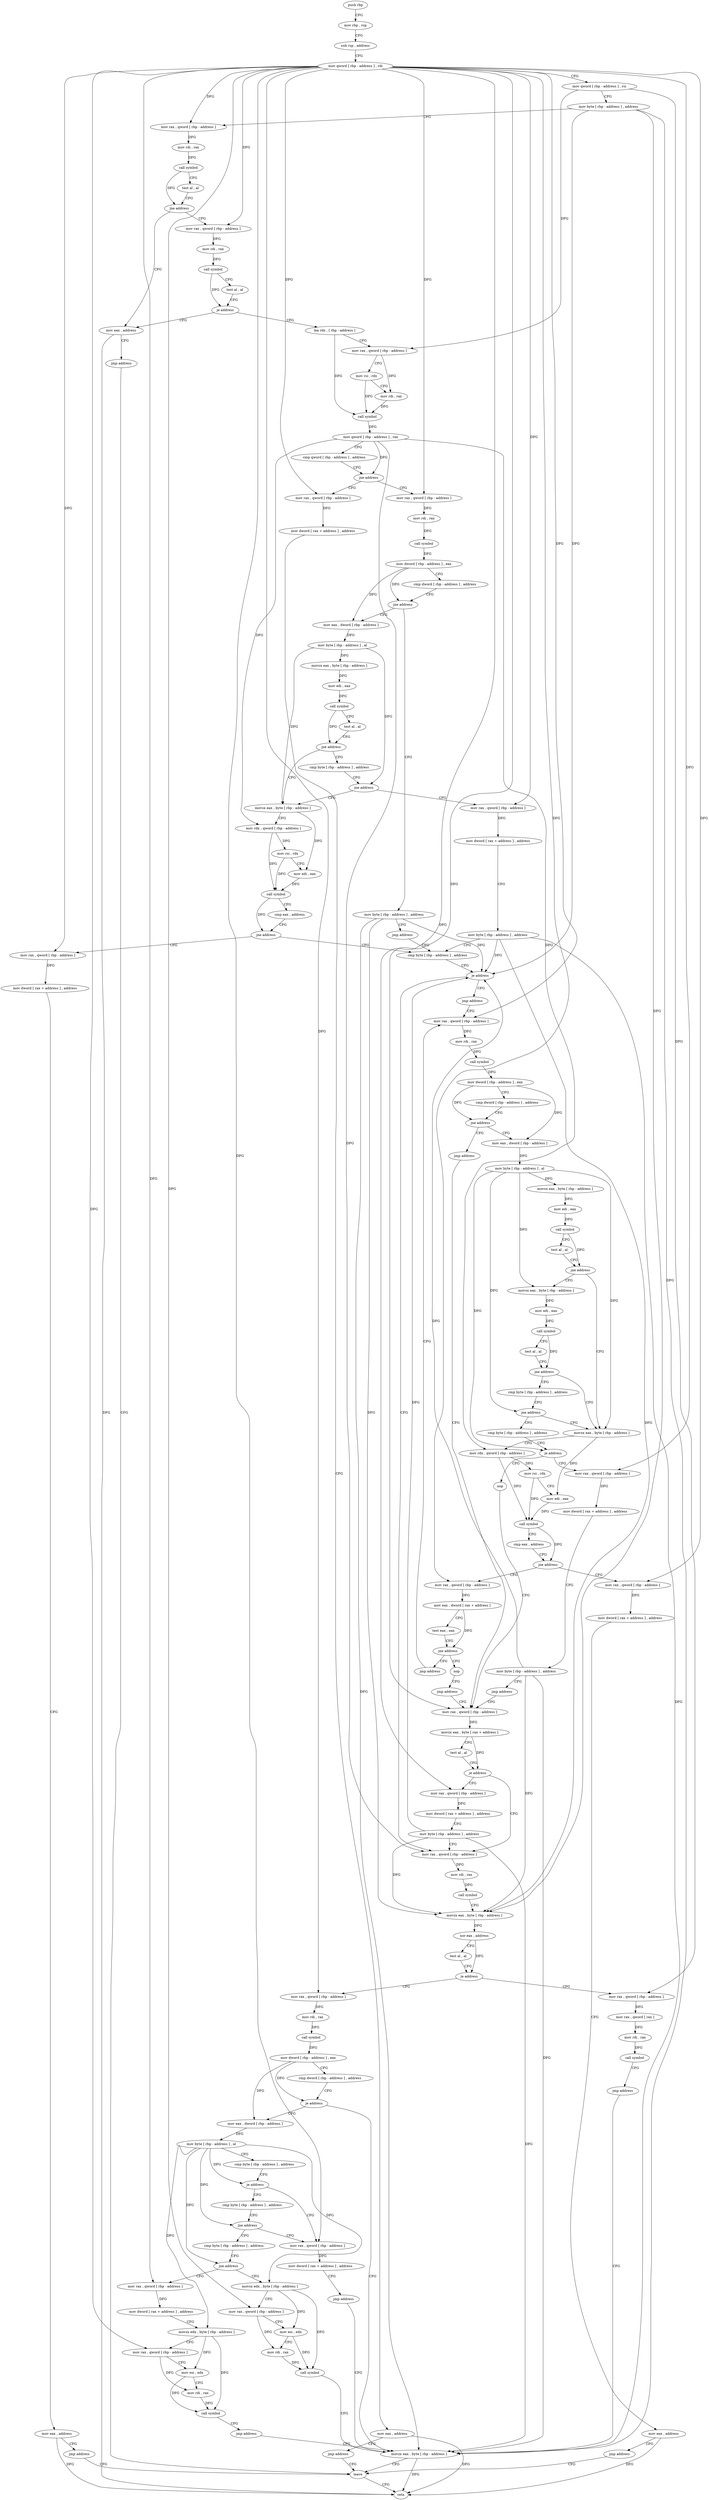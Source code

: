 digraph "func" {
"117695" [label = "push rbp" ]
"117696" [label = "mov rbp , rsp" ]
"117699" [label = "sub rsp , address" ]
"117703" [label = "mov qword [ rbp - address ] , rdi" ]
"117707" [label = "mov qword [ rbp - address ] , rsi" ]
"117711" [label = "mov byte [ rbp - address ] , address" ]
"117715" [label = "mov rax , qword [ rbp - address ]" ]
"117719" [label = "mov rdi , rax" ]
"117722" [label = "call symbol" ]
"117727" [label = "test al , al" ]
"117729" [label = "jne address" ]
"117747" [label = "mov eax , address" ]
"117731" [label = "mov rax , qword [ rbp - address ]" ]
"117752" [label = "jmp address" ]
"118264" [label = "leave" ]
"117735" [label = "mov rdi , rax" ]
"117738" [label = "call symbol" ]
"117743" [label = "test al , al" ]
"117745" [label = "je address" ]
"117757" [label = "lea rdx , [ rbp - address ]" ]
"118265" [label = "retn" ]
"117761" [label = "mov rax , qword [ rbp - address ]" ]
"117765" [label = "mov rsi , rdx" ]
"117768" [label = "mov rdi , rax" ]
"117771" [label = "call symbol" ]
"117776" [label = "mov qword [ rbp - address ] , rax" ]
"117780" [label = "cmp qword [ rbp - address ] , address" ]
"117785" [label = "jne address" ]
"117808" [label = "mov rax , qword [ rbp - address ]" ]
"117787" [label = "mov rax , qword [ rbp - address ]" ]
"117812" [label = "mov rdi , rax" ]
"117815" [label = "call symbol" ]
"117820" [label = "mov dword [ rbp - address ] , eax" ]
"117823" [label = "cmp dword [ rbp - address ] , address" ]
"117827" [label = "jne address" ]
"117835" [label = "mov eax , dword [ rbp - address ]" ]
"117829" [label = "mov byte [ rbp - address ] , address" ]
"117791" [label = "mov dword [ rax + address ] , address" ]
"117798" [label = "mov eax , address" ]
"117803" [label = "jmp address" ]
"117838" [label = "mov byte [ rbp - address ] , al" ]
"117841" [label = "movsx eax , byte [ rbp - address ]" ]
"117845" [label = "mov edi , eax" ]
"117847" [label = "call symbol" ]
"117852" [label = "test al , al" ]
"117854" [label = "jne address" ]
"117862" [label = "movsx eax , byte [ rbp - address ]" ]
"117856" [label = "cmp byte [ rbp - address ] , address" ]
"117833" [label = "jmp address" ]
"117921" [label = "cmp byte [ rbp - address ] , address" ]
"117866" [label = "mov rdx , qword [ rbp - address ]" ]
"117870" [label = "mov rsi , rdx" ]
"117873" [label = "mov edi , eax" ]
"117875" [label = "call symbol" ]
"117880" [label = "cmp eax , address" ]
"117883" [label = "jne address" ]
"117885" [label = "mov rax , qword [ rbp - address ]" ]
"117860" [label = "jne address" ]
"117906" [label = "mov rax , qword [ rbp - address ]" ]
"117925" [label = "je address" ]
"118113" [label = "mov rax , qword [ rbp - address ]" ]
"117931" [label = "jmp address" ]
"117889" [label = "mov dword [ rax + address ] , address" ]
"117896" [label = "mov eax , address" ]
"117901" [label = "jmp address" ]
"117910" [label = "mov dword [ rax + address ] , address" ]
"117917" [label = "mov byte [ rbp - address ] , address" ]
"118117" [label = "mov rdi , rax" ]
"118120" [label = "call symbol" ]
"118125" [label = "movzx eax , byte [ rbp - address ]" ]
"118129" [label = "xor eax , address" ]
"118132" [label = "test al , al" ]
"118134" [label = "je address" ]
"118153" [label = "mov rax , qword [ rbp - address ]" ]
"118136" [label = "mov rax , qword [ rbp - address ]" ]
"118055" [label = "mov rax , qword [ rbp - address ]" ]
"118157" [label = "mov rdi , rax" ]
"118160" [label = "call symbol" ]
"118165" [label = "mov dword [ rbp - address ] , eax" ]
"118168" [label = "cmp dword [ rbp - address ] , address" ]
"118172" [label = "je address" ]
"118260" [label = "movzx eax , byte [ rbp - address ]" ]
"118174" [label = "mov eax , dword [ rbp - address ]" ]
"118140" [label = "mov rax , qword [ rax ]" ]
"118143" [label = "mov rdi , rax" ]
"118146" [label = "call symbol" ]
"118151" [label = "jmp address" ]
"118059" [label = "mov rdi , rax" ]
"118062" [label = "call symbol" ]
"118067" [label = "mov dword [ rbp - address ] , eax" ]
"118070" [label = "cmp dword [ rbp - address ] , address" ]
"118074" [label = "jne address" ]
"117933" [label = "mov eax , dword [ rbp - address ]" ]
"118080" [label = "jmp address" ]
"118177" [label = "mov byte [ rbp - address ] , al" ]
"118180" [label = "cmp byte [ rbp - address ] , address" ]
"118184" [label = "je address" ]
"118192" [label = "mov rax , qword [ rbp - address ]" ]
"118186" [label = "cmp byte [ rbp - address ] , address" ]
"117936" [label = "mov byte [ rbp - address ] , al" ]
"117939" [label = "movsx eax , byte [ rbp - address ]" ]
"117943" [label = "mov edi , eax" ]
"117945" [label = "call symbol" ]
"117950" [label = "test al , al" ]
"117952" [label = "jne address" ]
"117975" [label = "movsx eax , byte [ rbp - address ]" ]
"117954" [label = "movsx eax , byte [ rbp - address ]" ]
"118086" [label = "mov rax , qword [ rbp - address ]" ]
"118196" [label = "mov dword [ rax + address ] , address" ]
"118203" [label = "jmp address" ]
"118190" [label = "jne address" ]
"118205" [label = "cmp byte [ rbp - address ] , address" ]
"117979" [label = "mov rdx , qword [ rbp - address ]" ]
"117983" [label = "mov rsi , rdx" ]
"117986" [label = "mov edi , eax" ]
"117988" [label = "call symbol" ]
"117993" [label = "cmp eax , address" ]
"117996" [label = "jne address" ]
"118019" [label = "mov rax , qword [ rbp - address ]" ]
"117998" [label = "mov rax , qword [ rbp - address ]" ]
"117958" [label = "mov edi , eax" ]
"117960" [label = "call symbol" ]
"117965" [label = "test al , al" ]
"117967" [label = "jne address" ]
"117969" [label = "cmp byte [ rbp - address ] , address" ]
"118090" [label = "movzx eax , byte [ rax + address ]" ]
"118094" [label = "test al , al" ]
"118096" [label = "je address" ]
"118098" [label = "mov rax , qword [ rbp - address ]" ]
"118209" [label = "jne address" ]
"118242" [label = "movsx edx , byte [ rbp - address ]" ]
"118211" [label = "mov rax , qword [ rbp - address ]" ]
"118023" [label = "mov eax , dword [ rax + address ]" ]
"118026" [label = "test eax , eax" ]
"118028" [label = "jne address" ]
"118082" [label = "nop" ]
"118030" [label = "jmp address" ]
"118002" [label = "mov dword [ rax + address ] , address" ]
"118009" [label = "mov eax , address" ]
"118014" [label = "jmp address" ]
"117973" [label = "jne address" ]
"118032" [label = "cmp byte [ rbp - address ] , address" ]
"118102" [label = "mov dword [ rax + address ] , address" ]
"118109" [label = "mov byte [ rbp - address ] , address" ]
"118246" [label = "mov rax , qword [ rbp - address ]" ]
"118250" [label = "mov esi , edx" ]
"118252" [label = "mov rdi , rax" ]
"118255" [label = "call symbol" ]
"118215" [label = "mov dword [ rax + address ] , address" ]
"118222" [label = "movsx edx , byte [ rbp - address ]" ]
"118226" [label = "mov rax , qword [ rbp - address ]" ]
"118230" [label = "mov esi , edx" ]
"118232" [label = "mov rdi , rax" ]
"118235" [label = "call symbol" ]
"118240" [label = "jmp address" ]
"118083" [label = "jmp address" ]
"118036" [label = "je address" ]
"118085" [label = "nop" ]
"118038" [label = "mov rax , qword [ rbp - address ]" ]
"118042" [label = "mov dword [ rax + address ] , address" ]
"118049" [label = "mov byte [ rbp - address ] , address" ]
"118053" [label = "jmp address" ]
"117695" -> "117696" [ label = "CFG" ]
"117696" -> "117699" [ label = "CFG" ]
"117699" -> "117703" [ label = "CFG" ]
"117703" -> "117707" [ label = "CFG" ]
"117703" -> "117715" [ label = "DFG" ]
"117703" -> "117731" [ label = "DFG" ]
"117703" -> "117808" [ label = "DFG" ]
"117703" -> "117787" [ label = "DFG" ]
"117703" -> "117885" [ label = "DFG" ]
"117703" -> "117906" [ label = "DFG" ]
"117703" -> "118153" [ label = "DFG" ]
"117703" -> "118055" [ label = "DFG" ]
"117703" -> "118192" [ label = "DFG" ]
"117703" -> "118086" [ label = "DFG" ]
"117703" -> "118019" [ label = "DFG" ]
"117703" -> "117998" [ label = "DFG" ]
"117703" -> "118098" [ label = "DFG" ]
"117703" -> "118246" [ label = "DFG" ]
"117703" -> "118211" [ label = "DFG" ]
"117703" -> "118226" [ label = "DFG" ]
"117703" -> "118038" [ label = "DFG" ]
"117707" -> "117711" [ label = "CFG" ]
"117707" -> "117761" [ label = "DFG" ]
"117707" -> "118136" [ label = "DFG" ]
"117711" -> "117715" [ label = "CFG" ]
"117711" -> "117925" [ label = "DFG" ]
"117711" -> "118125" [ label = "DFG" ]
"117711" -> "118260" [ label = "DFG" ]
"117715" -> "117719" [ label = "DFG" ]
"117719" -> "117722" [ label = "DFG" ]
"117722" -> "117727" [ label = "CFG" ]
"117722" -> "117729" [ label = "DFG" ]
"117727" -> "117729" [ label = "CFG" ]
"117729" -> "117747" [ label = "CFG" ]
"117729" -> "117731" [ label = "CFG" ]
"117747" -> "117752" [ label = "CFG" ]
"117747" -> "118265" [ label = "DFG" ]
"117731" -> "117735" [ label = "DFG" ]
"117752" -> "118264" [ label = "CFG" ]
"118264" -> "118265" [ label = "CFG" ]
"117735" -> "117738" [ label = "DFG" ]
"117738" -> "117743" [ label = "CFG" ]
"117738" -> "117745" [ label = "DFG" ]
"117743" -> "117745" [ label = "CFG" ]
"117745" -> "117757" [ label = "CFG" ]
"117745" -> "117747" [ label = "CFG" ]
"117757" -> "117761" [ label = "CFG" ]
"117757" -> "117771" [ label = "DFG" ]
"117761" -> "117765" [ label = "CFG" ]
"117761" -> "117768" [ label = "DFG" ]
"117765" -> "117768" [ label = "CFG" ]
"117765" -> "117771" [ label = "DFG" ]
"117768" -> "117771" [ label = "DFG" ]
"117771" -> "117776" [ label = "DFG" ]
"117776" -> "117780" [ label = "CFG" ]
"117776" -> "117785" [ label = "DFG" ]
"117776" -> "117866" [ label = "DFG" ]
"117776" -> "118113" [ label = "DFG" ]
"117776" -> "117979" [ label = "DFG" ]
"117780" -> "117785" [ label = "CFG" ]
"117785" -> "117808" [ label = "CFG" ]
"117785" -> "117787" [ label = "CFG" ]
"117808" -> "117812" [ label = "DFG" ]
"117787" -> "117791" [ label = "DFG" ]
"117812" -> "117815" [ label = "DFG" ]
"117815" -> "117820" [ label = "DFG" ]
"117820" -> "117823" [ label = "CFG" ]
"117820" -> "117827" [ label = "DFG" ]
"117820" -> "117835" [ label = "DFG" ]
"117823" -> "117827" [ label = "CFG" ]
"117827" -> "117835" [ label = "CFG" ]
"117827" -> "117829" [ label = "CFG" ]
"117835" -> "117838" [ label = "DFG" ]
"117829" -> "117833" [ label = "CFG" ]
"117829" -> "117925" [ label = "DFG" ]
"117829" -> "118125" [ label = "DFG" ]
"117829" -> "118260" [ label = "DFG" ]
"117791" -> "117798" [ label = "CFG" ]
"117798" -> "117803" [ label = "CFG" ]
"117798" -> "118265" [ label = "DFG" ]
"117803" -> "118264" [ label = "CFG" ]
"117838" -> "117841" [ label = "DFG" ]
"117838" -> "117862" [ label = "DFG" ]
"117838" -> "117860" [ label = "DFG" ]
"117841" -> "117845" [ label = "DFG" ]
"117845" -> "117847" [ label = "DFG" ]
"117847" -> "117852" [ label = "CFG" ]
"117847" -> "117854" [ label = "DFG" ]
"117852" -> "117854" [ label = "CFG" ]
"117854" -> "117862" [ label = "CFG" ]
"117854" -> "117856" [ label = "CFG" ]
"117862" -> "117866" [ label = "CFG" ]
"117862" -> "117873" [ label = "DFG" ]
"117856" -> "117860" [ label = "CFG" ]
"117833" -> "117921" [ label = "CFG" ]
"117921" -> "117925" [ label = "CFG" ]
"117866" -> "117870" [ label = "DFG" ]
"117866" -> "117875" [ label = "DFG" ]
"117870" -> "117873" [ label = "CFG" ]
"117870" -> "117875" [ label = "DFG" ]
"117873" -> "117875" [ label = "DFG" ]
"117875" -> "117880" [ label = "CFG" ]
"117875" -> "117883" [ label = "DFG" ]
"117880" -> "117883" [ label = "CFG" ]
"117883" -> "117921" [ label = "CFG" ]
"117883" -> "117885" [ label = "CFG" ]
"117885" -> "117889" [ label = "DFG" ]
"117860" -> "117906" [ label = "CFG" ]
"117860" -> "117862" [ label = "CFG" ]
"117906" -> "117910" [ label = "DFG" ]
"117925" -> "118113" [ label = "CFG" ]
"117925" -> "117931" [ label = "CFG" ]
"118113" -> "118117" [ label = "DFG" ]
"117931" -> "118055" [ label = "CFG" ]
"117889" -> "117896" [ label = "CFG" ]
"117896" -> "117901" [ label = "CFG" ]
"117896" -> "118265" [ label = "DFG" ]
"117901" -> "118264" [ label = "CFG" ]
"117910" -> "117917" [ label = "CFG" ]
"117917" -> "117921" [ label = "CFG" ]
"117917" -> "117925" [ label = "DFG" ]
"117917" -> "118125" [ label = "DFG" ]
"117917" -> "118260" [ label = "DFG" ]
"118117" -> "118120" [ label = "DFG" ]
"118120" -> "118125" [ label = "CFG" ]
"118125" -> "118129" [ label = "DFG" ]
"118129" -> "118132" [ label = "CFG" ]
"118129" -> "118134" [ label = "DFG" ]
"118132" -> "118134" [ label = "CFG" ]
"118134" -> "118153" [ label = "CFG" ]
"118134" -> "118136" [ label = "CFG" ]
"118153" -> "118157" [ label = "DFG" ]
"118136" -> "118140" [ label = "DFG" ]
"118055" -> "118059" [ label = "DFG" ]
"118157" -> "118160" [ label = "DFG" ]
"118160" -> "118165" [ label = "DFG" ]
"118165" -> "118168" [ label = "CFG" ]
"118165" -> "118172" [ label = "DFG" ]
"118165" -> "118174" [ label = "DFG" ]
"118168" -> "118172" [ label = "CFG" ]
"118172" -> "118260" [ label = "CFG" ]
"118172" -> "118174" [ label = "CFG" ]
"118260" -> "118264" [ label = "CFG" ]
"118260" -> "118265" [ label = "DFG" ]
"118174" -> "118177" [ label = "DFG" ]
"118140" -> "118143" [ label = "DFG" ]
"118143" -> "118146" [ label = "DFG" ]
"118146" -> "118151" [ label = "CFG" ]
"118151" -> "118260" [ label = "CFG" ]
"118059" -> "118062" [ label = "DFG" ]
"118062" -> "118067" [ label = "DFG" ]
"118067" -> "118070" [ label = "CFG" ]
"118067" -> "118074" [ label = "DFG" ]
"118067" -> "117933" [ label = "DFG" ]
"118070" -> "118074" [ label = "CFG" ]
"118074" -> "117933" [ label = "CFG" ]
"118074" -> "118080" [ label = "CFG" ]
"117933" -> "117936" [ label = "DFG" ]
"118080" -> "118086" [ label = "CFG" ]
"118177" -> "118180" [ label = "CFG" ]
"118177" -> "118184" [ label = "DFG" ]
"118177" -> "118190" [ label = "DFG" ]
"118177" -> "118209" [ label = "DFG" ]
"118177" -> "118242" [ label = "DFG" ]
"118177" -> "118222" [ label = "DFG" ]
"118180" -> "118184" [ label = "CFG" ]
"118184" -> "118192" [ label = "CFG" ]
"118184" -> "118186" [ label = "CFG" ]
"118192" -> "118196" [ label = "DFG" ]
"118186" -> "118190" [ label = "CFG" ]
"117936" -> "117939" [ label = "DFG" ]
"117936" -> "117975" [ label = "DFG" ]
"117936" -> "117954" [ label = "DFG" ]
"117936" -> "117973" [ label = "DFG" ]
"117936" -> "118036" [ label = "DFG" ]
"117939" -> "117943" [ label = "DFG" ]
"117943" -> "117945" [ label = "DFG" ]
"117945" -> "117950" [ label = "CFG" ]
"117945" -> "117952" [ label = "DFG" ]
"117950" -> "117952" [ label = "CFG" ]
"117952" -> "117975" [ label = "CFG" ]
"117952" -> "117954" [ label = "CFG" ]
"117975" -> "117979" [ label = "CFG" ]
"117975" -> "117986" [ label = "DFG" ]
"117954" -> "117958" [ label = "DFG" ]
"118086" -> "118090" [ label = "DFG" ]
"118196" -> "118203" [ label = "CFG" ]
"118203" -> "118260" [ label = "CFG" ]
"118190" -> "118205" [ label = "CFG" ]
"118190" -> "118192" [ label = "CFG" ]
"118205" -> "118209" [ label = "CFG" ]
"117979" -> "117983" [ label = "DFG" ]
"117979" -> "117988" [ label = "DFG" ]
"117983" -> "117986" [ label = "CFG" ]
"117983" -> "117988" [ label = "DFG" ]
"117986" -> "117988" [ label = "DFG" ]
"117988" -> "117993" [ label = "CFG" ]
"117988" -> "117996" [ label = "DFG" ]
"117993" -> "117996" [ label = "CFG" ]
"117996" -> "118019" [ label = "CFG" ]
"117996" -> "117998" [ label = "CFG" ]
"118019" -> "118023" [ label = "DFG" ]
"117998" -> "118002" [ label = "DFG" ]
"117958" -> "117960" [ label = "DFG" ]
"117960" -> "117965" [ label = "CFG" ]
"117960" -> "117967" [ label = "DFG" ]
"117965" -> "117967" [ label = "CFG" ]
"117967" -> "117975" [ label = "CFG" ]
"117967" -> "117969" [ label = "CFG" ]
"117969" -> "117973" [ label = "CFG" ]
"118090" -> "118094" [ label = "CFG" ]
"118090" -> "118096" [ label = "DFG" ]
"118094" -> "118096" [ label = "CFG" ]
"118096" -> "118113" [ label = "CFG" ]
"118096" -> "118098" [ label = "CFG" ]
"118098" -> "118102" [ label = "DFG" ]
"118209" -> "118242" [ label = "CFG" ]
"118209" -> "118211" [ label = "CFG" ]
"118242" -> "118246" [ label = "CFG" ]
"118242" -> "118250" [ label = "DFG" ]
"118242" -> "118255" [ label = "DFG" ]
"118211" -> "118215" [ label = "DFG" ]
"118023" -> "118026" [ label = "CFG" ]
"118023" -> "118028" [ label = "DFG" ]
"118026" -> "118028" [ label = "CFG" ]
"118028" -> "118082" [ label = "CFG" ]
"118028" -> "118030" [ label = "CFG" ]
"118082" -> "118083" [ label = "CFG" ]
"118030" -> "118055" [ label = "CFG" ]
"118002" -> "118009" [ label = "CFG" ]
"118009" -> "118014" [ label = "CFG" ]
"118009" -> "118265" [ label = "DFG" ]
"118014" -> "118264" [ label = "CFG" ]
"117973" -> "118032" [ label = "CFG" ]
"117973" -> "117975" [ label = "CFG" ]
"118032" -> "118036" [ label = "CFG" ]
"118102" -> "118109" [ label = "CFG" ]
"118109" -> "118113" [ label = "CFG" ]
"118109" -> "117925" [ label = "DFG" ]
"118109" -> "118125" [ label = "DFG" ]
"118109" -> "118260" [ label = "DFG" ]
"118246" -> "118250" [ label = "CFG" ]
"118246" -> "118252" [ label = "DFG" ]
"118250" -> "118252" [ label = "CFG" ]
"118250" -> "118255" [ label = "DFG" ]
"118252" -> "118255" [ label = "DFG" ]
"118255" -> "118260" [ label = "CFG" ]
"118215" -> "118222" [ label = "CFG" ]
"118222" -> "118226" [ label = "CFG" ]
"118222" -> "118230" [ label = "DFG" ]
"118222" -> "118235" [ label = "DFG" ]
"118226" -> "118230" [ label = "CFG" ]
"118226" -> "118232" [ label = "DFG" ]
"118230" -> "118232" [ label = "CFG" ]
"118230" -> "118235" [ label = "DFG" ]
"118232" -> "118235" [ label = "DFG" ]
"118235" -> "118240" [ label = "CFG" ]
"118240" -> "118260" [ label = "CFG" ]
"118083" -> "118086" [ label = "CFG" ]
"118036" -> "118085" [ label = "CFG" ]
"118036" -> "118038" [ label = "CFG" ]
"118085" -> "118086" [ label = "CFG" ]
"118038" -> "118042" [ label = "DFG" ]
"118042" -> "118049" [ label = "CFG" ]
"118049" -> "118053" [ label = "CFG" ]
"118049" -> "117925" [ label = "DFG" ]
"118049" -> "118125" [ label = "DFG" ]
"118049" -> "118260" [ label = "DFG" ]
"118053" -> "118086" [ label = "CFG" ]
}
